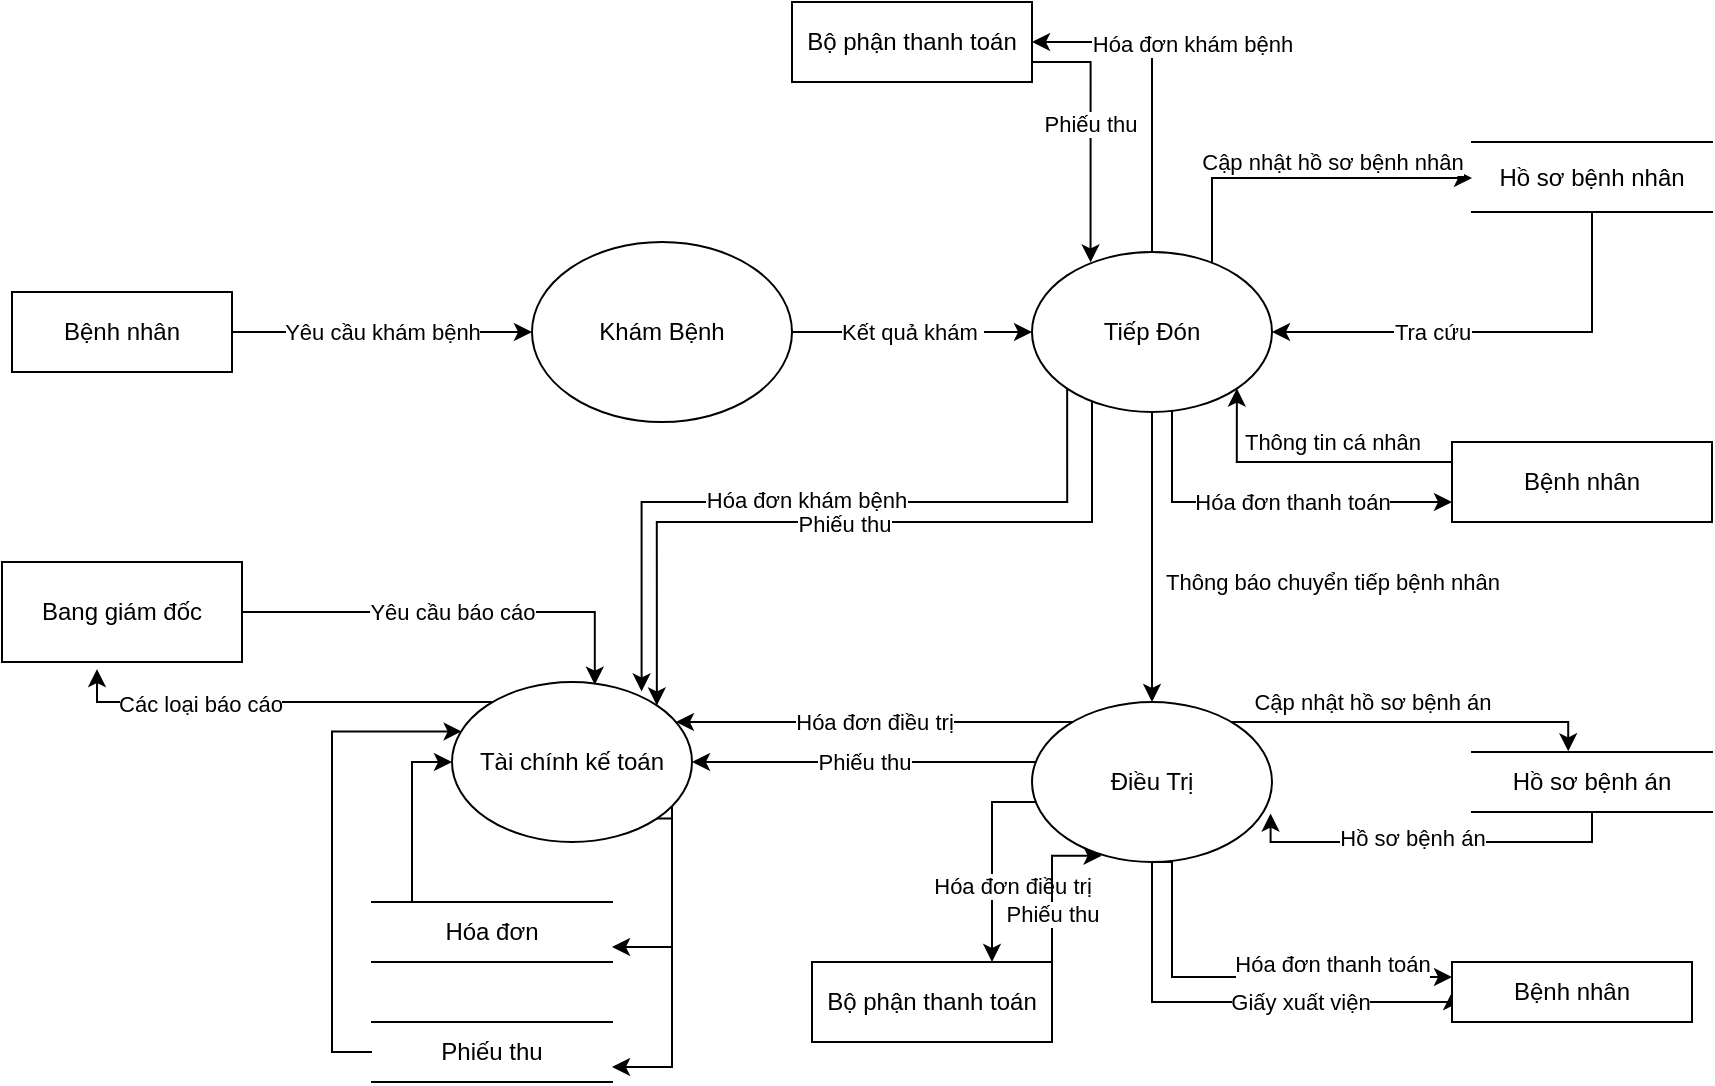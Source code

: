 <mxfile version="13.9.6" type="github">
  <diagram id="ow28NsneOe8BZYSyqIUP" name="Page-1">
    <mxGraphModel dx="1869" dy="1619" grid="1" gridSize="10" guides="1" tooltips="1" connect="1" arrows="1" fold="1" page="1" pageScale="1" pageWidth="850" pageHeight="1100" math="0" shadow="0">
      <root>
        <mxCell id="0" />
        <mxCell id="1" parent="0" />
        <mxCell id="11v0PXnvtIZo2CiEv95M-6" value="Yêu cầu khám bệnh" style="edgeStyle=orthogonalEdgeStyle;rounded=0;orthogonalLoop=1;jettySize=auto;html=1;exitX=1;exitY=0.5;exitDx=0;exitDy=0;entryX=0;entryY=0.5;entryDx=0;entryDy=0;" edge="1" parent="1" source="11v0PXnvtIZo2CiEv95M-1" target="11v0PXnvtIZo2CiEv95M-2">
          <mxGeometry relative="1" as="geometry" />
        </mxCell>
        <mxCell id="11v0PXnvtIZo2CiEv95M-1" value="Bệnh nhân" style="rounded=0;whiteSpace=wrap;html=1;" vertex="1" parent="1">
          <mxGeometry y="85" width="110" height="40" as="geometry" />
        </mxCell>
        <mxCell id="11v0PXnvtIZo2CiEv95M-7" value="Kết quả khám&amp;nbsp;" style="edgeStyle=orthogonalEdgeStyle;rounded=0;orthogonalLoop=1;jettySize=auto;html=1;exitX=1;exitY=0.5;exitDx=0;exitDy=0;entryX=0;entryY=0.5;entryDx=0;entryDy=0;" edge="1" parent="1" source="11v0PXnvtIZo2CiEv95M-2" target="11v0PXnvtIZo2CiEv95M-3">
          <mxGeometry relative="1" as="geometry" />
        </mxCell>
        <mxCell id="11v0PXnvtIZo2CiEv95M-2" value="Khám Bệnh" style="ellipse;whiteSpace=wrap;html=1;" vertex="1" parent="1">
          <mxGeometry x="260" y="60" width="130" height="90" as="geometry" />
        </mxCell>
        <mxCell id="11v0PXnvtIZo2CiEv95M-9" value="Cập nhật hồ sơ bệnh nhân" style="edgeStyle=orthogonalEdgeStyle;rounded=0;orthogonalLoop=1;jettySize=auto;html=1;" edge="1" parent="1" source="11v0PXnvtIZo2CiEv95M-3" target="11v0PXnvtIZo2CiEv95M-8">
          <mxGeometry x="0.188" y="8" relative="1" as="geometry">
            <Array as="points">
              <mxPoint x="600" y="28" />
            </Array>
            <mxPoint as="offset" />
          </mxGeometry>
        </mxCell>
        <mxCell id="11v0PXnvtIZo2CiEv95M-15" value="Thông báo chuyển tiếp bệnh nhân" style="edgeStyle=orthogonalEdgeStyle;rounded=0;orthogonalLoop=1;jettySize=auto;html=1;" edge="1" parent="1" source="11v0PXnvtIZo2CiEv95M-3" target="11v0PXnvtIZo2CiEv95M-5">
          <mxGeometry x="0.172" y="90" relative="1" as="geometry">
            <mxPoint as="offset" />
          </mxGeometry>
        </mxCell>
        <mxCell id="11v0PXnvtIZo2CiEv95M-44" value="Hóa đơn thanh toán" style="edgeStyle=orthogonalEdgeStyle;rounded=0;orthogonalLoop=1;jettySize=auto;html=1;entryX=0;entryY=0.75;entryDx=0;entryDy=0;" edge="1" parent="1" source="11v0PXnvtIZo2CiEv95M-3" target="11v0PXnvtIZo2CiEv95M-11">
          <mxGeometry x="0.138" relative="1" as="geometry">
            <Array as="points">
              <mxPoint x="580" y="190" />
            </Array>
            <mxPoint as="offset" />
          </mxGeometry>
        </mxCell>
        <mxCell id="11v0PXnvtIZo2CiEv95M-46" style="edgeStyle=orthogonalEdgeStyle;rounded=0;orthogonalLoop=1;jettySize=auto;html=1;entryX=1;entryY=0.5;entryDx=0;entryDy=0;" edge="1" parent="1" source="11v0PXnvtIZo2CiEv95M-3" target="11v0PXnvtIZo2CiEv95M-45">
          <mxGeometry relative="1" as="geometry" />
        </mxCell>
        <mxCell id="11v0PXnvtIZo2CiEv95M-48" value="Hóa đơn khám bệnh" style="edgeLabel;html=1;align=center;verticalAlign=middle;resizable=0;points=[];" vertex="1" connectable="0" parent="11v0PXnvtIZo2CiEv95M-46">
          <mxGeometry x="0.049" y="-2" relative="1" as="geometry">
            <mxPoint x="18" y="-18" as="offset" />
          </mxGeometry>
        </mxCell>
        <mxCell id="11v0PXnvtIZo2CiEv95M-49" style="edgeStyle=orthogonalEdgeStyle;rounded=0;orthogonalLoop=1;jettySize=auto;html=1;exitX=0;exitY=1;exitDx=0;exitDy=0;entryX=1;entryY=0;entryDx=0;entryDy=0;" edge="1" parent="1" source="11v0PXnvtIZo2CiEv95M-3" target="11v0PXnvtIZo2CiEv95M-4">
          <mxGeometry relative="1" as="geometry">
            <Array as="points">
              <mxPoint x="540" y="133" />
              <mxPoint x="540" y="200" />
              <mxPoint x="322" y="200" />
            </Array>
          </mxGeometry>
        </mxCell>
        <mxCell id="11v0PXnvtIZo2CiEv95M-52" value="Phiếu thu" style="edgeLabel;html=1;align=center;verticalAlign=middle;resizable=0;points=[];" vertex="1" connectable="0" parent="11v0PXnvtIZo2CiEv95M-49">
          <mxGeometry x="0.046" y="1" relative="1" as="geometry">
            <mxPoint as="offset" />
          </mxGeometry>
        </mxCell>
        <mxCell id="11v0PXnvtIZo2CiEv95M-50" style="edgeStyle=orthogonalEdgeStyle;rounded=0;orthogonalLoop=1;jettySize=auto;html=1;exitX=0;exitY=1;exitDx=0;exitDy=0;entryX=0.79;entryY=0.059;entryDx=0;entryDy=0;entryPerimeter=0;" edge="1" parent="1" source="11v0PXnvtIZo2CiEv95M-3" target="11v0PXnvtIZo2CiEv95M-4">
          <mxGeometry relative="1" as="geometry">
            <Array as="points">
              <mxPoint x="528" y="190" />
              <mxPoint x="315" y="190" />
            </Array>
          </mxGeometry>
        </mxCell>
        <mxCell id="11v0PXnvtIZo2CiEv95M-51" value="Hóa đơn khám bệnh" style="edgeLabel;html=1;align=center;verticalAlign=middle;resizable=0;points=[];" vertex="1" connectable="0" parent="11v0PXnvtIZo2CiEv95M-50">
          <mxGeometry x="0.029" y="-1" relative="1" as="geometry">
            <mxPoint as="offset" />
          </mxGeometry>
        </mxCell>
        <mxCell id="11v0PXnvtIZo2CiEv95M-3" value="Tiếp Đón" style="ellipse;whiteSpace=wrap;html=1;" vertex="1" parent="1">
          <mxGeometry x="510" y="65" width="120" height="80" as="geometry" />
        </mxCell>
        <mxCell id="11v0PXnvtIZo2CiEv95M-35" style="edgeStyle=orthogonalEdgeStyle;rounded=0;orthogonalLoop=1;jettySize=auto;html=1;entryX=1;entryY=0.75;entryDx=0;entryDy=0;" edge="1" parent="1" source="11v0PXnvtIZo2CiEv95M-4" target="11v0PXnvtIZo2CiEv95M-32">
          <mxGeometry relative="1" as="geometry">
            <Array as="points">
              <mxPoint x="330" y="413" />
            </Array>
          </mxGeometry>
        </mxCell>
        <mxCell id="11v0PXnvtIZo2CiEv95M-37" style="edgeStyle=orthogonalEdgeStyle;rounded=0;orthogonalLoop=1;jettySize=auto;html=1;exitX=1;exitY=1;exitDx=0;exitDy=0;entryX=1;entryY=0.75;entryDx=0;entryDy=0;" edge="1" parent="1" source="11v0PXnvtIZo2CiEv95M-4" target="11v0PXnvtIZo2CiEv95M-33">
          <mxGeometry relative="1" as="geometry">
            <Array as="points">
              <mxPoint x="330" y="348" />
              <mxPoint x="330" y="473" />
            </Array>
          </mxGeometry>
        </mxCell>
        <mxCell id="11v0PXnvtIZo2CiEv95M-41" style="edgeStyle=orthogonalEdgeStyle;rounded=0;orthogonalLoop=1;jettySize=auto;html=1;entryX=0.396;entryY=1.071;entryDx=0;entryDy=0;entryPerimeter=0;" edge="1" parent="1" source="11v0PXnvtIZo2CiEv95M-4" target="11v0PXnvtIZo2CiEv95M-39">
          <mxGeometry relative="1" as="geometry">
            <Array as="points">
              <mxPoint x="43" y="290" />
            </Array>
          </mxGeometry>
        </mxCell>
        <mxCell id="11v0PXnvtIZo2CiEv95M-42" value="Các loại báo cáo" style="edgeLabel;html=1;align=center;verticalAlign=middle;resizable=0;points=[];" vertex="1" connectable="0" parent="11v0PXnvtIZo2CiEv95M-41">
          <mxGeometry x="0.367" y="1" relative="1" as="geometry">
            <mxPoint as="offset" />
          </mxGeometry>
        </mxCell>
        <mxCell id="11v0PXnvtIZo2CiEv95M-4" value="Tài chính kế toán" style="ellipse;whiteSpace=wrap;html=1;" vertex="1" parent="1">
          <mxGeometry x="220" y="280" width="120" height="80" as="geometry" />
        </mxCell>
        <mxCell id="11v0PXnvtIZo2CiEv95M-17" value="Cập nhật hồ sơ bệnh án" style="edgeStyle=orthogonalEdgeStyle;rounded=0;orthogonalLoop=1;jettySize=auto;html=1;entryX=0.401;entryY=-0.011;entryDx=0;entryDy=0;entryPerimeter=0;" edge="1" parent="1" source="11v0PXnvtIZo2CiEv95M-5" target="11v0PXnvtIZo2CiEv95M-16">
          <mxGeometry x="-0.232" y="10" relative="1" as="geometry">
            <Array as="points">
              <mxPoint x="778" y="300" />
            </Array>
            <mxPoint as="offset" />
          </mxGeometry>
        </mxCell>
        <mxCell id="11v0PXnvtIZo2CiEv95M-22" style="edgeStyle=orthogonalEdgeStyle;rounded=0;orthogonalLoop=1;jettySize=auto;html=1;entryX=0;entryY=0.5;entryDx=0;entryDy=0;" edge="1" parent="1" source="11v0PXnvtIZo2CiEv95M-5" target="11v0PXnvtIZo2CiEv95M-21">
          <mxGeometry relative="1" as="geometry">
            <Array as="points">
              <mxPoint x="570" y="440" />
              <mxPoint x="720" y="440" />
            </Array>
          </mxGeometry>
        </mxCell>
        <mxCell id="11v0PXnvtIZo2CiEv95M-23" value="Giấy xuất viện" style="edgeLabel;html=1;align=center;verticalAlign=middle;resizable=0;points=[];" vertex="1" connectable="0" parent="11v0PXnvtIZo2CiEv95M-22">
          <mxGeometry x="0.153" y="-2" relative="1" as="geometry">
            <mxPoint x="14" y="-2" as="offset" />
          </mxGeometry>
        </mxCell>
        <mxCell id="11v0PXnvtIZo2CiEv95M-25" value="Hóa đơn điều trị" style="edgeStyle=orthogonalEdgeStyle;rounded=0;orthogonalLoop=1;jettySize=auto;html=1;" edge="1" parent="1" source="11v0PXnvtIZo2CiEv95M-5" target="11v0PXnvtIZo2CiEv95M-4">
          <mxGeometry relative="1" as="geometry">
            <Array as="points">
              <mxPoint x="480" y="300" />
              <mxPoint x="480" y="300" />
            </Array>
          </mxGeometry>
        </mxCell>
        <mxCell id="11v0PXnvtIZo2CiEv95M-27" value="Hóa đơn điều trị" style="edgeStyle=orthogonalEdgeStyle;rounded=0;orthogonalLoop=1;jettySize=auto;html=1;" edge="1" parent="1" source="11v0PXnvtIZo2CiEv95M-5" target="11v0PXnvtIZo2CiEv95M-26">
          <mxGeometry x="0.242" y="10" relative="1" as="geometry">
            <Array as="points">
              <mxPoint x="490" y="340" />
            </Array>
            <mxPoint as="offset" />
          </mxGeometry>
        </mxCell>
        <mxCell id="11v0PXnvtIZo2CiEv95M-30" value="Phiếu thu" style="edgeStyle=orthogonalEdgeStyle;rounded=0;orthogonalLoop=1;jettySize=auto;html=1;" edge="1" parent="1" source="11v0PXnvtIZo2CiEv95M-5" target="11v0PXnvtIZo2CiEv95M-4">
          <mxGeometry relative="1" as="geometry">
            <Array as="points">
              <mxPoint x="450" y="320" />
              <mxPoint x="450" y="320" />
            </Array>
          </mxGeometry>
        </mxCell>
        <mxCell id="11v0PXnvtIZo2CiEv95M-31" value="Hóa đơn thanh toán" style="edgeStyle=orthogonalEdgeStyle;rounded=0;orthogonalLoop=1;jettySize=auto;html=1;exitX=0.5;exitY=1;exitDx=0;exitDy=0;entryX=0;entryY=0.25;entryDx=0;entryDy=0;" edge="1" parent="1" source="11v0PXnvtIZo2CiEv95M-5" target="11v0PXnvtIZo2CiEv95M-21">
          <mxGeometry x="0.422" y="8" relative="1" as="geometry">
            <Array as="points">
              <mxPoint x="580" y="370" />
              <mxPoint x="580" y="428" />
            </Array>
            <mxPoint y="1" as="offset" />
          </mxGeometry>
        </mxCell>
        <mxCell id="11v0PXnvtIZo2CiEv95M-5" value="Điều Trị" style="ellipse;whiteSpace=wrap;html=1;" vertex="1" parent="1">
          <mxGeometry x="510" y="290" width="120" height="80" as="geometry" />
        </mxCell>
        <mxCell id="11v0PXnvtIZo2CiEv95M-10" value="Tra cứu" style="edgeStyle=orthogonalEdgeStyle;rounded=0;orthogonalLoop=1;jettySize=auto;html=1;entryX=1;entryY=0.5;entryDx=0;entryDy=0;" edge="1" parent="1" source="11v0PXnvtIZo2CiEv95M-8" target="11v0PXnvtIZo2CiEv95M-3">
          <mxGeometry x="0.273" relative="1" as="geometry">
            <Array as="points">
              <mxPoint x="790" y="105" />
            </Array>
            <mxPoint as="offset" />
          </mxGeometry>
        </mxCell>
        <mxCell id="11v0PXnvtIZo2CiEv95M-8" value="Hồ sơ bệnh nhân" style="shape=partialRectangle;whiteSpace=wrap;html=1;left=0;right=0;fillColor=none;" vertex="1" parent="1">
          <mxGeometry x="730" y="10" width="120" height="35" as="geometry" />
        </mxCell>
        <mxCell id="11v0PXnvtIZo2CiEv95M-13" style="edgeStyle=orthogonalEdgeStyle;rounded=0;orthogonalLoop=1;jettySize=auto;html=1;entryX=1;entryY=1;entryDx=0;entryDy=0;" edge="1" parent="1" source="11v0PXnvtIZo2CiEv95M-11" target="11v0PXnvtIZo2CiEv95M-3">
          <mxGeometry relative="1" as="geometry">
            <Array as="points">
              <mxPoint x="612" y="170" />
            </Array>
          </mxGeometry>
        </mxCell>
        <mxCell id="11v0PXnvtIZo2CiEv95M-14" value="Thông tin cá nhân" style="edgeLabel;html=1;align=center;verticalAlign=middle;resizable=0;points=[];" vertex="1" connectable="0" parent="11v0PXnvtIZo2CiEv95M-13">
          <mxGeometry x="0.014" relative="1" as="geometry">
            <mxPoint x="13" y="-10" as="offset" />
          </mxGeometry>
        </mxCell>
        <mxCell id="11v0PXnvtIZo2CiEv95M-11" value="Bệnh nhân" style="rounded=0;whiteSpace=wrap;html=1;" vertex="1" parent="1">
          <mxGeometry x="720" y="160" width="130" height="40" as="geometry" />
        </mxCell>
        <mxCell id="11v0PXnvtIZo2CiEv95M-19" style="edgeStyle=orthogonalEdgeStyle;rounded=0;orthogonalLoop=1;jettySize=auto;html=1;entryX=0.994;entryY=0.697;entryDx=0;entryDy=0;entryPerimeter=0;" edge="1" parent="1" source="11v0PXnvtIZo2CiEv95M-16" target="11v0PXnvtIZo2CiEv95M-5">
          <mxGeometry relative="1" as="geometry">
            <Array as="points">
              <mxPoint x="790" y="360" />
              <mxPoint x="629" y="360" />
            </Array>
          </mxGeometry>
        </mxCell>
        <mxCell id="11v0PXnvtIZo2CiEv95M-20" value="Hồ sơ bệnh án" style="edgeLabel;html=1;align=center;verticalAlign=middle;resizable=0;points=[];" vertex="1" connectable="0" parent="11v0PXnvtIZo2CiEv95M-19">
          <mxGeometry x="0.623" y="-2" relative="1" as="geometry">
            <mxPoint x="49" as="offset" />
          </mxGeometry>
        </mxCell>
        <mxCell id="11v0PXnvtIZo2CiEv95M-16" value="Hồ sơ bệnh án" style="shape=partialRectangle;whiteSpace=wrap;html=1;left=0;right=0;fillColor=none;" vertex="1" parent="1">
          <mxGeometry x="730" y="315" width="120" height="30" as="geometry" />
        </mxCell>
        <mxCell id="11v0PXnvtIZo2CiEv95M-21" value="Bệnh nhân" style="rounded=0;whiteSpace=wrap;html=1;" vertex="1" parent="1">
          <mxGeometry x="720" y="420" width="120" height="30" as="geometry" />
        </mxCell>
        <mxCell id="11v0PXnvtIZo2CiEv95M-28" value="Phiếu thu" style="edgeStyle=orthogonalEdgeStyle;rounded=0;orthogonalLoop=1;jettySize=auto;html=1;exitX=0.75;exitY=0;exitDx=0;exitDy=0;entryX=0.29;entryY=0.961;entryDx=0;entryDy=0;entryPerimeter=0;" edge="1" parent="1" source="11v0PXnvtIZo2CiEv95M-26" target="11v0PXnvtIZo2CiEv95M-5">
          <mxGeometry relative="1" as="geometry">
            <Array as="points">
              <mxPoint x="520" y="420" />
              <mxPoint x="520" y="367" />
            </Array>
          </mxGeometry>
        </mxCell>
        <mxCell id="11v0PXnvtIZo2CiEv95M-26" value="Bộ phận thanh toán" style="rounded=0;whiteSpace=wrap;html=1;" vertex="1" parent="1">
          <mxGeometry x="400" y="420" width="120" height="40" as="geometry" />
        </mxCell>
        <mxCell id="11v0PXnvtIZo2CiEv95M-34" style="edgeStyle=orthogonalEdgeStyle;rounded=0;orthogonalLoop=1;jettySize=auto;html=1;entryX=0;entryY=0.5;entryDx=0;entryDy=0;" edge="1" parent="1" source="11v0PXnvtIZo2CiEv95M-32" target="11v0PXnvtIZo2CiEv95M-4">
          <mxGeometry relative="1" as="geometry">
            <Array as="points">
              <mxPoint x="200" y="405" />
              <mxPoint x="200" y="320" />
            </Array>
          </mxGeometry>
        </mxCell>
        <mxCell id="11v0PXnvtIZo2CiEv95M-32" value="Hóa đơn" style="shape=partialRectangle;whiteSpace=wrap;html=1;left=0;right=0;fillColor=none;" vertex="1" parent="1">
          <mxGeometry x="180" y="390" width="120" height="30" as="geometry" />
        </mxCell>
        <mxCell id="11v0PXnvtIZo2CiEv95M-38" style="edgeStyle=orthogonalEdgeStyle;rounded=0;orthogonalLoop=1;jettySize=auto;html=1;entryX=0.04;entryY=0.309;entryDx=0;entryDy=0;entryPerimeter=0;" edge="1" parent="1" source="11v0PXnvtIZo2CiEv95M-33" target="11v0PXnvtIZo2CiEv95M-4">
          <mxGeometry relative="1" as="geometry">
            <Array as="points">
              <mxPoint x="160" y="465" />
              <mxPoint x="160" y="305" />
            </Array>
          </mxGeometry>
        </mxCell>
        <mxCell id="11v0PXnvtIZo2CiEv95M-33" value="Phiếu thu" style="shape=partialRectangle;whiteSpace=wrap;html=1;left=0;right=0;fillColor=none;" vertex="1" parent="1">
          <mxGeometry x="180" y="450" width="120" height="30" as="geometry" />
        </mxCell>
        <mxCell id="11v0PXnvtIZo2CiEv95M-40" value="Yêu cầu báo cáo" style="edgeStyle=orthogonalEdgeStyle;rounded=0;orthogonalLoop=1;jettySize=auto;html=1;entryX=0.595;entryY=0.017;entryDx=0;entryDy=0;entryPerimeter=0;" edge="1" parent="1" source="11v0PXnvtIZo2CiEv95M-39" target="11v0PXnvtIZo2CiEv95M-4">
          <mxGeometry x="-0.013" relative="1" as="geometry">
            <mxPoint as="offset" />
          </mxGeometry>
        </mxCell>
        <mxCell id="11v0PXnvtIZo2CiEv95M-39" value="Bang giám đốc" style="rounded=0;whiteSpace=wrap;html=1;" vertex="1" parent="1">
          <mxGeometry x="-5" y="220" width="120" height="50" as="geometry" />
        </mxCell>
        <mxCell id="11v0PXnvtIZo2CiEv95M-47" value="Phiếu thu" style="edgeStyle=orthogonalEdgeStyle;rounded=0;orthogonalLoop=1;jettySize=auto;html=1;exitX=1;exitY=1;exitDx=0;exitDy=0;entryX=0.244;entryY=0.065;entryDx=0;entryDy=0;entryPerimeter=0;" edge="1" parent="1" source="11v0PXnvtIZo2CiEv95M-45" target="11v0PXnvtIZo2CiEv95M-3">
          <mxGeometry relative="1" as="geometry">
            <Array as="points">
              <mxPoint x="539" y="-30" />
            </Array>
          </mxGeometry>
        </mxCell>
        <mxCell id="11v0PXnvtIZo2CiEv95M-45" value="Bộ phận thanh toán" style="rounded=0;whiteSpace=wrap;html=1;" vertex="1" parent="1">
          <mxGeometry x="390" y="-60" width="120" height="40" as="geometry" />
        </mxCell>
      </root>
    </mxGraphModel>
  </diagram>
</mxfile>
